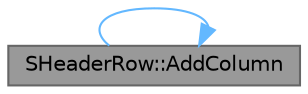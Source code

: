 digraph "SHeaderRow::AddColumn"
{
 // INTERACTIVE_SVG=YES
 // LATEX_PDF_SIZE
  bgcolor="transparent";
  edge [fontname=Helvetica,fontsize=10,labelfontname=Helvetica,labelfontsize=10];
  node [fontname=Helvetica,fontsize=10,shape=box,height=0.2,width=0.4];
  rankdir="LR";
  Node1 [id="Node000001",label="SHeaderRow::AddColumn",height=0.2,width=0.4,color="gray40", fillcolor="grey60", style="filled", fontcolor="black",tooltip="Adds a column to the header."];
  Node1 -> Node1 [id="edge1_Node000001_Node000001",color="steelblue1",style="solid",tooltip=" "];
}
